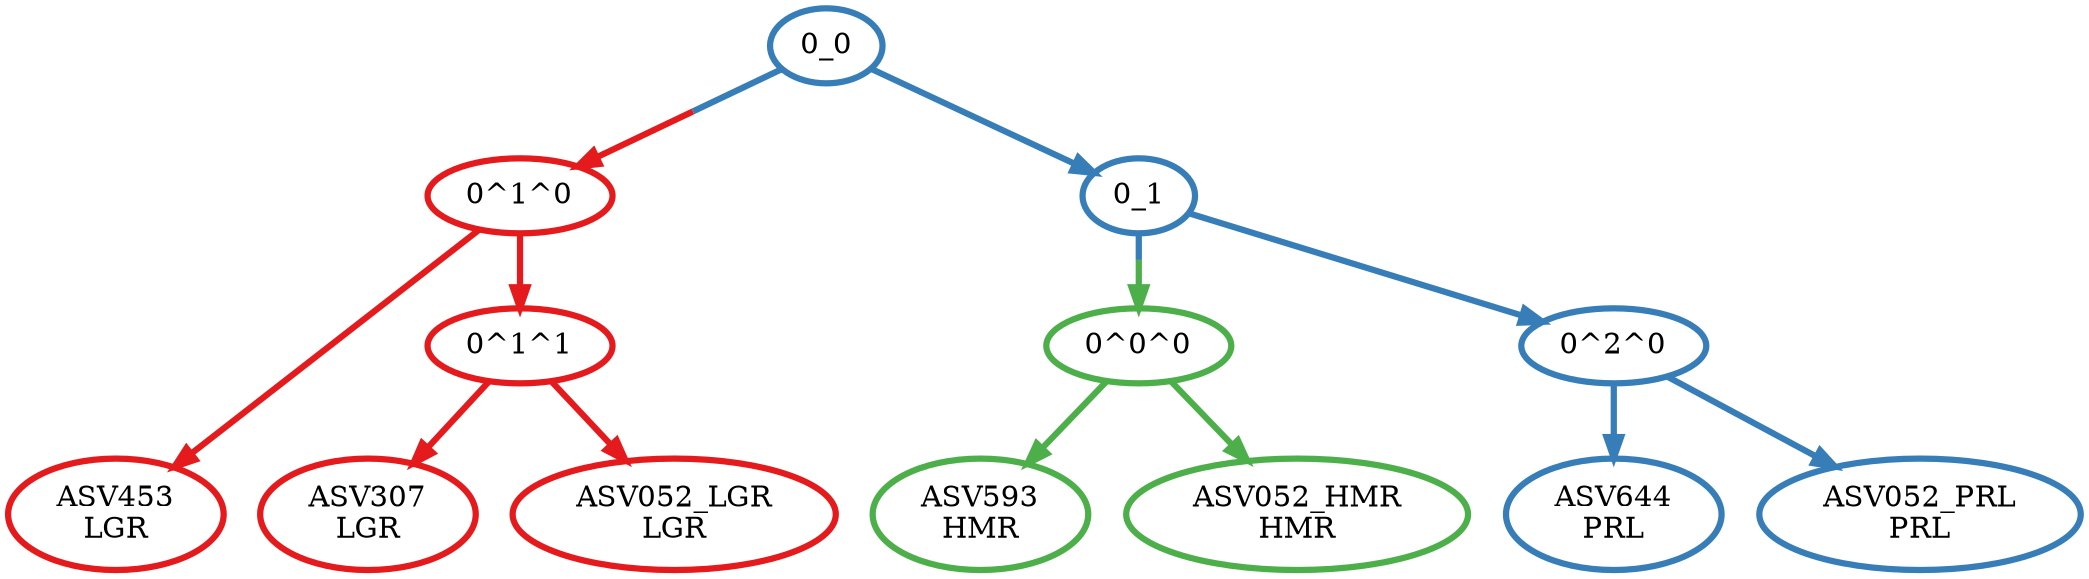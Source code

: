 digraph T {
	{
		rank=same
		12 [penwidth=3,colorscheme=set19,color=3,label="ASV593\nHMR"]
		11 [penwidth=3,colorscheme=set19,color=3,label="ASV052_HMR\nHMR"]
		9 [penwidth=3,colorscheme=set19,color=1,label="ASV307\nLGR"]
		8 [penwidth=3,colorscheme=set19,color=1,label="ASV052_LGR\nLGR"]
		6 [penwidth=3,colorscheme=set19,color=1,label="ASV453\nLGR"]
		4 [penwidth=3,colorscheme=set19,color=2,label="ASV644\nPRL"]
		3 [penwidth=3,colorscheme=set19,color=2,label="ASV052_PRL\nPRL"]
	}
	10 [penwidth=3,colorscheme=set19,color=3,label="0^0^0"]
	7 [penwidth=3,colorscheme=set19,color=1,label="0^1^1"]
	5 [penwidth=3,colorscheme=set19,color=1,label="0^1^0"]
	2 [penwidth=3,colorscheme=set19,color=2,label="0^2^0"]
	1 [penwidth=3,colorscheme=set19,color=2,label="0_1"]
	0 [penwidth=3,colorscheme=set19,color=2,label="0_0"]
	10 -> 12 [penwidth=3,colorscheme=set19,color=3]
	10 -> 11 [penwidth=3,colorscheme=set19,color=3]
	7 -> 9 [penwidth=3,colorscheme=set19,color=1]
	7 -> 8 [penwidth=3,colorscheme=set19,color=1]
	5 -> 7 [penwidth=3,colorscheme=set19,color=1]
	5 -> 6 [penwidth=3,colorscheme=set19,color=1]
	2 -> 4 [penwidth=3,colorscheme=set19,color=2]
	2 -> 3 [penwidth=3,colorscheme=set19,color=2]
	1 -> 10 [penwidth=3,colorscheme=set19,color="2;0.5:3"]
	1 -> 2 [penwidth=3,colorscheme=set19,color=2]
	0 -> 5 [penwidth=3,colorscheme=set19,color="2;0.5:1"]
	0 -> 1 [penwidth=3,colorscheme=set19,color=2]
}
